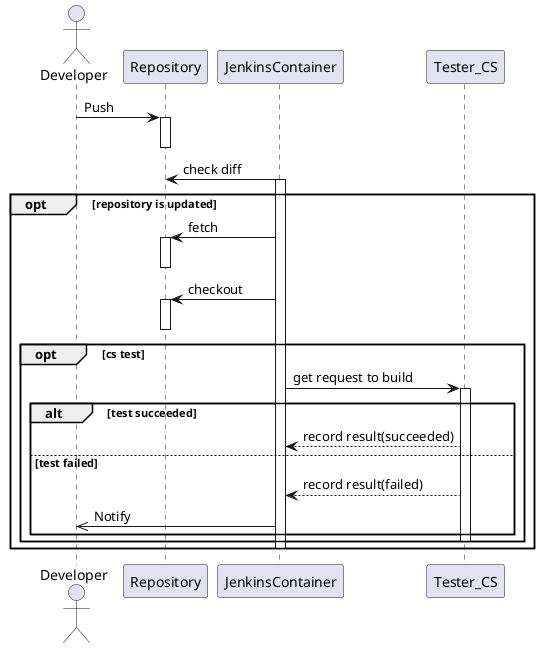@startuml

actor Developer

Developer -> Repository : Push
activate Repository
deactivate Repository

JenkinsContainer -> Repository : check diff
opt repository is updated
    activate JenkinsContainer

        JenkinsContainer -> Repository : fetch
        activate Repository
        deactivate Repository
        JenkinsContainer -> Repository : checkout
        activate Repository
        deactivate Repository

        opt cs test

            JenkinsContainer -> Tester_CS : get request to build
            activate Tester_CS
                alt test succeeded
                    Tester_CS --> JenkinsContainer : record result(succeeded)
                else test failed
                    Tester_CS --> JenkinsContainer : record result(failed)
                    JenkinsContainer ->> Developer : Notify
                end
            deactivate Tester_CS

        end

    deactivate JenkinsContainer


end

@enduml
